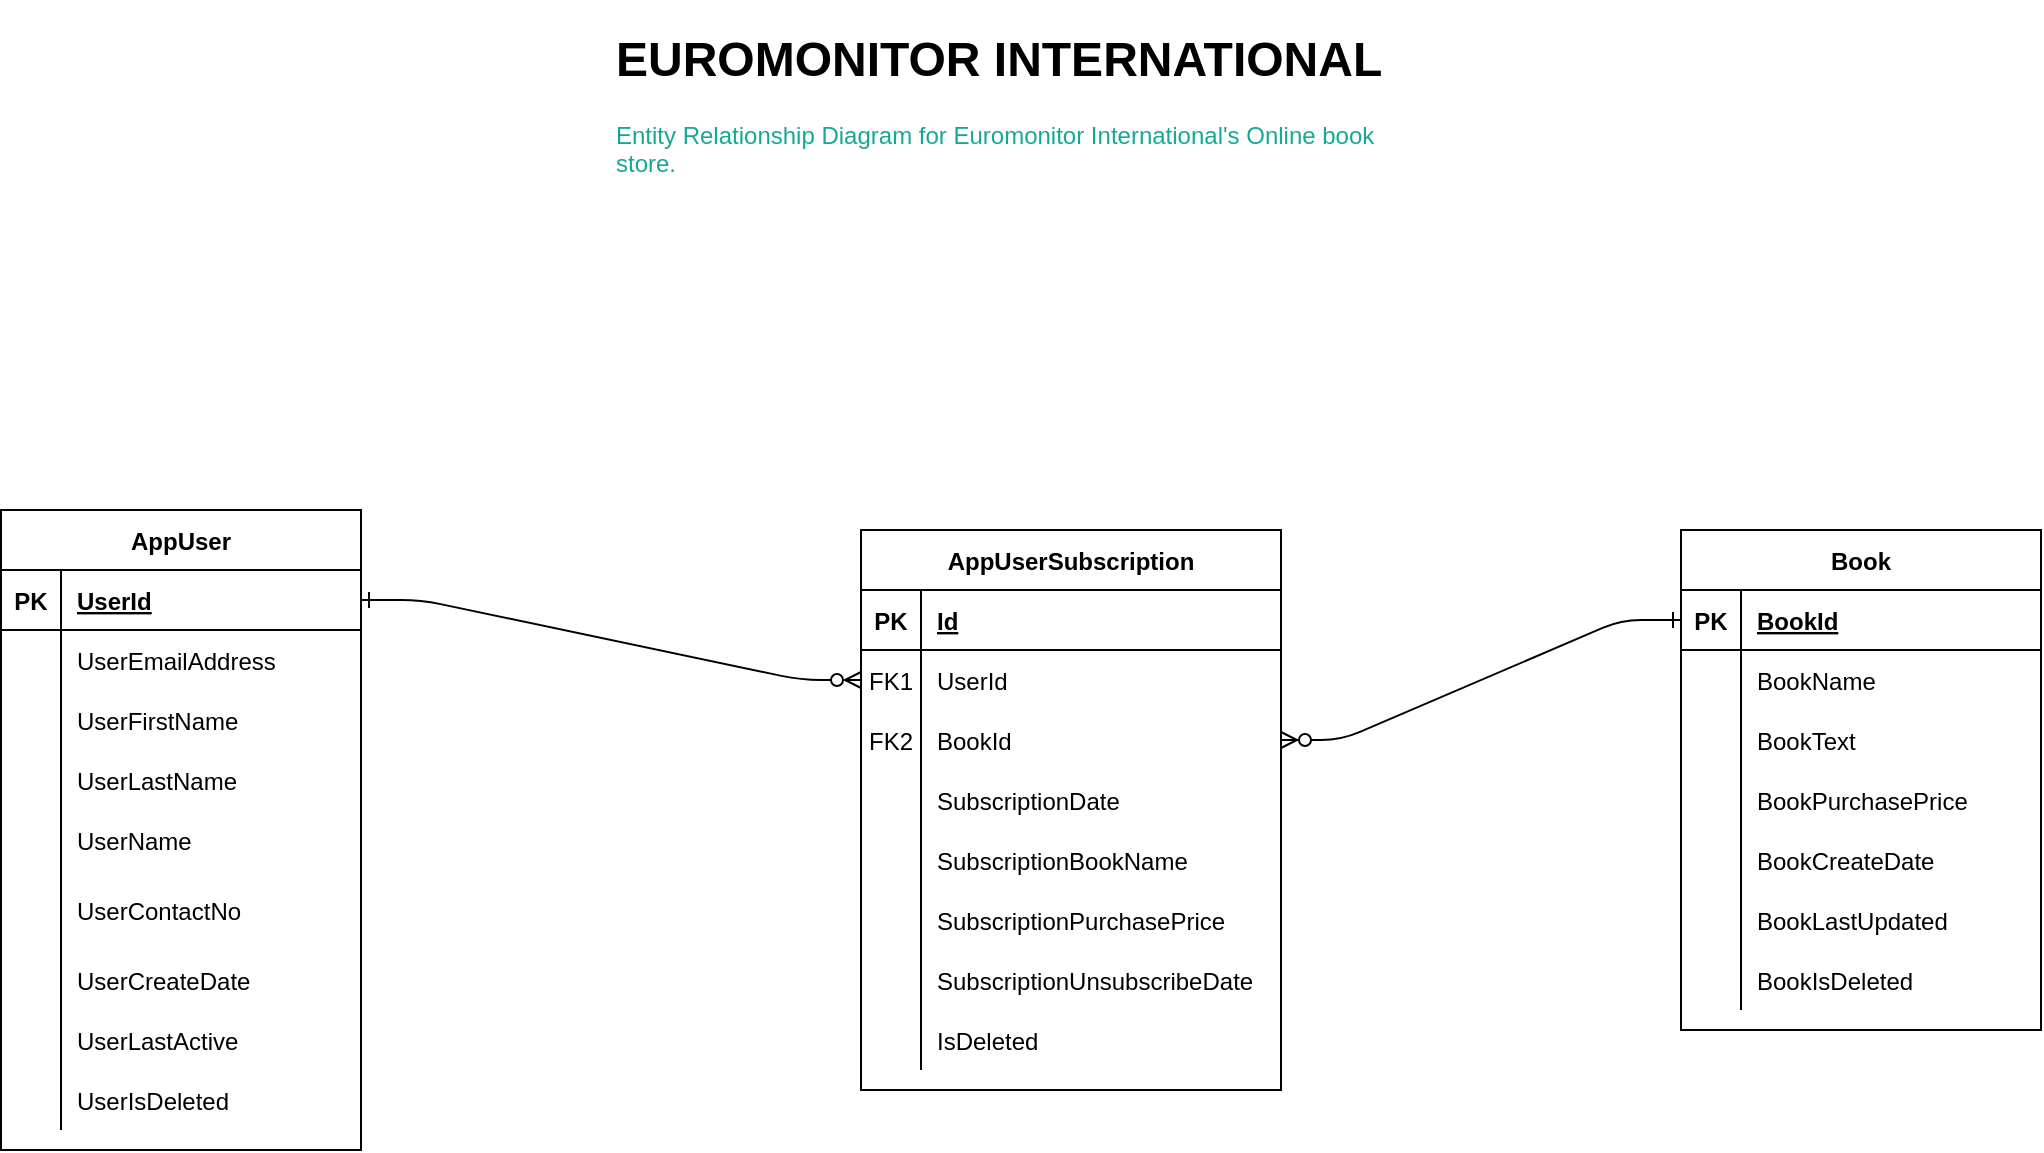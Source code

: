 <mxfile version="14.4.8" type="device"><diagram name="Page-1" id="6133507b-19e7-1e82-6fc7-422aa6c4b21f"><mxGraphModel dx="1303" dy="748" grid="1" gridSize="10" guides="1" tooltips="1" connect="1" arrows="1" fold="1" page="1" pageScale="1" pageWidth="1100" pageHeight="850" background="#ffffff" math="0" shadow="0"><root><mxCell id="0"/><mxCell id="1" parent="0"/><mxCell id="nMun-_ZPa0UtekIKiXq5-1" value="AppUser" style="shape=table;startSize=30;container=1;collapsible=1;childLayout=tableLayout;fixedRows=1;rowLines=0;fontStyle=1;align=center;resizeLast=1;" vertex="1" parent="1"><mxGeometry x="40.5" y="265" width="180" height="320" as="geometry"/></mxCell><mxCell id="nMun-_ZPa0UtekIKiXq5-2" value="" style="shape=partialRectangle;collapsible=0;dropTarget=0;pointerEvents=0;fillColor=none;top=0;left=0;bottom=1;right=0;points=[[0,0.5],[1,0.5]];portConstraint=eastwest;" vertex="1" parent="nMun-_ZPa0UtekIKiXq5-1"><mxGeometry y="30" width="180" height="30" as="geometry"/></mxCell><mxCell id="nMun-_ZPa0UtekIKiXq5-3" value="PK" style="shape=partialRectangle;connectable=0;fillColor=none;top=0;left=0;bottom=0;right=0;fontStyle=1;overflow=hidden;" vertex="1" parent="nMun-_ZPa0UtekIKiXq5-2"><mxGeometry width="30" height="30" as="geometry"/></mxCell><mxCell id="nMun-_ZPa0UtekIKiXq5-4" value="UserId" style="shape=partialRectangle;connectable=0;fillColor=none;top=0;left=0;bottom=0;right=0;align=left;spacingLeft=6;fontStyle=5;overflow=hidden;" vertex="1" parent="nMun-_ZPa0UtekIKiXq5-2"><mxGeometry x="30" width="150" height="30" as="geometry"/></mxCell><mxCell id="nMun-_ZPa0UtekIKiXq5-5" value="" style="shape=partialRectangle;collapsible=0;dropTarget=0;pointerEvents=0;fillColor=none;top=0;left=0;bottom=0;right=0;points=[[0,0.5],[1,0.5]];portConstraint=eastwest;" vertex="1" parent="nMun-_ZPa0UtekIKiXq5-1"><mxGeometry y="60" width="180" height="30" as="geometry"/></mxCell><mxCell id="nMun-_ZPa0UtekIKiXq5-6" value="" style="shape=partialRectangle;connectable=0;fillColor=none;top=0;left=0;bottom=0;right=0;editable=1;overflow=hidden;" vertex="1" parent="nMun-_ZPa0UtekIKiXq5-5"><mxGeometry width="30" height="30" as="geometry"/></mxCell><mxCell id="nMun-_ZPa0UtekIKiXq5-7" value="UserEmailAddress" style="shape=partialRectangle;connectable=0;fillColor=none;top=0;left=0;bottom=0;right=0;align=left;spacingLeft=6;overflow=hidden;" vertex="1" parent="nMun-_ZPa0UtekIKiXq5-5"><mxGeometry x="30" width="150" height="30" as="geometry"/></mxCell><mxCell id="nMun-_ZPa0UtekIKiXq5-8" value="" style="shape=partialRectangle;collapsible=0;dropTarget=0;pointerEvents=0;fillColor=none;top=0;left=0;bottom=0;right=0;points=[[0,0.5],[1,0.5]];portConstraint=eastwest;" vertex="1" parent="nMun-_ZPa0UtekIKiXq5-1"><mxGeometry y="90" width="180" height="30" as="geometry"/></mxCell><mxCell id="nMun-_ZPa0UtekIKiXq5-9" value="" style="shape=partialRectangle;connectable=0;fillColor=none;top=0;left=0;bottom=0;right=0;editable=1;overflow=hidden;" vertex="1" parent="nMun-_ZPa0UtekIKiXq5-8"><mxGeometry width="30" height="30" as="geometry"/></mxCell><mxCell id="nMun-_ZPa0UtekIKiXq5-10" value="UserFirstName" style="shape=partialRectangle;connectable=0;fillColor=none;top=0;left=0;bottom=0;right=0;align=left;spacingLeft=6;overflow=hidden;" vertex="1" parent="nMun-_ZPa0UtekIKiXq5-8"><mxGeometry x="30" width="150" height="30" as="geometry"/></mxCell><mxCell id="nMun-_ZPa0UtekIKiXq5-11" value="" style="shape=partialRectangle;collapsible=0;dropTarget=0;pointerEvents=0;fillColor=none;top=0;left=0;bottom=0;right=0;points=[[0,0.5],[1,0.5]];portConstraint=eastwest;" vertex="1" parent="nMun-_ZPa0UtekIKiXq5-1"><mxGeometry y="120" width="180" height="30" as="geometry"/></mxCell><mxCell id="nMun-_ZPa0UtekIKiXq5-12" value="" style="shape=partialRectangle;connectable=0;fillColor=none;top=0;left=0;bottom=0;right=0;editable=1;overflow=hidden;" vertex="1" parent="nMun-_ZPa0UtekIKiXq5-11"><mxGeometry width="30" height="30" as="geometry"/></mxCell><mxCell id="nMun-_ZPa0UtekIKiXq5-13" value="UserLastName" style="shape=partialRectangle;connectable=0;fillColor=none;top=0;left=0;bottom=0;right=0;align=left;spacingLeft=6;overflow=hidden;" vertex="1" parent="nMun-_ZPa0UtekIKiXq5-11"><mxGeometry x="30" width="150" height="30" as="geometry"/></mxCell><mxCell id="nMun-_ZPa0UtekIKiXq5-14" value="" style="shape=partialRectangle;collapsible=0;dropTarget=0;pointerEvents=0;fillColor=none;top=0;left=0;bottom=0;right=0;points=[[0,0.5],[1,0.5]];portConstraint=eastwest;" vertex="1" parent="nMun-_ZPa0UtekIKiXq5-1"><mxGeometry y="150" width="180" height="30" as="geometry"/></mxCell><mxCell id="nMun-_ZPa0UtekIKiXq5-15" value="" style="shape=partialRectangle;connectable=0;fillColor=none;top=0;left=0;bottom=0;right=0;editable=1;overflow=hidden;" vertex="1" parent="nMun-_ZPa0UtekIKiXq5-14"><mxGeometry width="30" height="30" as="geometry"/></mxCell><mxCell id="nMun-_ZPa0UtekIKiXq5-16" value="UserName" style="shape=partialRectangle;connectable=0;fillColor=none;top=0;left=0;bottom=0;right=0;align=left;spacingLeft=6;overflow=hidden;" vertex="1" parent="nMun-_ZPa0UtekIKiXq5-14"><mxGeometry x="30" width="150" height="30" as="geometry"/></mxCell><mxCell id="nMun-_ZPa0UtekIKiXq5-17" value="" style="shape=partialRectangle;collapsible=0;dropTarget=0;pointerEvents=0;fillColor=none;top=0;left=0;bottom=0;right=0;points=[[0,0.5],[1,0.5]];portConstraint=eastwest;" vertex="1" parent="nMun-_ZPa0UtekIKiXq5-1"><mxGeometry y="180" width="180" height="40" as="geometry"/></mxCell><mxCell id="nMun-_ZPa0UtekIKiXq5-18" value="" style="shape=partialRectangle;connectable=0;fillColor=none;top=0;left=0;bottom=0;right=0;editable=1;overflow=hidden;" vertex="1" parent="nMun-_ZPa0UtekIKiXq5-17"><mxGeometry width="30" height="40" as="geometry"/></mxCell><mxCell id="nMun-_ZPa0UtekIKiXq5-19" value="UserContactNo" style="shape=partialRectangle;connectable=0;fillColor=none;top=0;left=0;bottom=0;right=0;align=left;spacingLeft=6;overflow=hidden;" vertex="1" parent="nMun-_ZPa0UtekIKiXq5-17"><mxGeometry x="30" width="150" height="40" as="geometry"/></mxCell><mxCell id="nMun-_ZPa0UtekIKiXq5-20" value="" style="shape=partialRectangle;collapsible=0;dropTarget=0;pointerEvents=0;fillColor=none;top=0;left=0;bottom=0;right=0;points=[[0,0.5],[1,0.5]];portConstraint=eastwest;" vertex="1" parent="nMun-_ZPa0UtekIKiXq5-1"><mxGeometry y="220" width="180" height="30" as="geometry"/></mxCell><mxCell id="nMun-_ZPa0UtekIKiXq5-21" value="" style="shape=partialRectangle;connectable=0;fillColor=none;top=0;left=0;bottom=0;right=0;editable=1;overflow=hidden;" vertex="1" parent="nMun-_ZPa0UtekIKiXq5-20"><mxGeometry width="30" height="30" as="geometry"/></mxCell><mxCell id="nMun-_ZPa0UtekIKiXq5-22" value="UserCreateDate" style="shape=partialRectangle;connectable=0;fillColor=none;top=0;left=0;bottom=0;right=0;align=left;spacingLeft=6;overflow=hidden;" vertex="1" parent="nMun-_ZPa0UtekIKiXq5-20"><mxGeometry x="30" width="150" height="30" as="geometry"/></mxCell><mxCell id="nMun-_ZPa0UtekIKiXq5-23" value="" style="shape=partialRectangle;collapsible=0;dropTarget=0;pointerEvents=0;fillColor=none;top=0;left=0;bottom=0;right=0;points=[[0,0.5],[1,0.5]];portConstraint=eastwest;" vertex="1" parent="nMun-_ZPa0UtekIKiXq5-1"><mxGeometry y="250" width="180" height="30" as="geometry"/></mxCell><mxCell id="nMun-_ZPa0UtekIKiXq5-24" value="" style="shape=partialRectangle;connectable=0;fillColor=none;top=0;left=0;bottom=0;right=0;editable=1;overflow=hidden;" vertex="1" parent="nMun-_ZPa0UtekIKiXq5-23"><mxGeometry width="30" height="30" as="geometry"/></mxCell><mxCell id="nMun-_ZPa0UtekIKiXq5-25" value="UserLastActive" style="shape=partialRectangle;connectable=0;fillColor=none;top=0;left=0;bottom=0;right=0;align=left;spacingLeft=6;overflow=hidden;" vertex="1" parent="nMun-_ZPa0UtekIKiXq5-23"><mxGeometry x="30" width="150" height="30" as="geometry"/></mxCell><mxCell id="nMun-_ZPa0UtekIKiXq5-26" value="" style="shape=partialRectangle;collapsible=0;dropTarget=0;pointerEvents=0;fillColor=none;top=0;left=0;bottom=0;right=0;points=[[0,0.5],[1,0.5]];portConstraint=eastwest;" vertex="1" parent="nMun-_ZPa0UtekIKiXq5-1"><mxGeometry y="280" width="180" height="30" as="geometry"/></mxCell><mxCell id="nMun-_ZPa0UtekIKiXq5-27" value="" style="shape=partialRectangle;connectable=0;fillColor=none;top=0;left=0;bottom=0;right=0;editable=1;overflow=hidden;" vertex="1" parent="nMun-_ZPa0UtekIKiXq5-26"><mxGeometry width="30" height="30" as="geometry"/></mxCell><mxCell id="nMun-_ZPa0UtekIKiXq5-28" value="UserIsDeleted" style="shape=partialRectangle;connectable=0;fillColor=none;top=0;left=0;bottom=0;right=0;align=left;spacingLeft=6;overflow=hidden;" vertex="1" parent="nMun-_ZPa0UtekIKiXq5-26"><mxGeometry x="30" width="150" height="30" as="geometry"/></mxCell><mxCell id="nMun-_ZPa0UtekIKiXq5-52" value="Book" style="shape=table;startSize=30;container=1;collapsible=1;childLayout=tableLayout;fixedRows=1;rowLines=0;fontStyle=1;align=center;resizeLast=1;" vertex="1" parent="1"><mxGeometry x="880.5" y="275" width="180" height="250" as="geometry"/></mxCell><mxCell id="nMun-_ZPa0UtekIKiXq5-53" value="" style="shape=partialRectangle;collapsible=0;dropTarget=0;pointerEvents=0;fillColor=none;top=0;left=0;bottom=1;right=0;points=[[0,0.5],[1,0.5]];portConstraint=eastwest;" vertex="1" parent="nMun-_ZPa0UtekIKiXq5-52"><mxGeometry y="30" width="180" height="30" as="geometry"/></mxCell><mxCell id="nMun-_ZPa0UtekIKiXq5-54" value="PK" style="shape=partialRectangle;connectable=0;fillColor=none;top=0;left=0;bottom=0;right=0;fontStyle=1;overflow=hidden;" vertex="1" parent="nMun-_ZPa0UtekIKiXq5-53"><mxGeometry width="30" height="30" as="geometry"/></mxCell><mxCell id="nMun-_ZPa0UtekIKiXq5-55" value="BookId" style="shape=partialRectangle;connectable=0;fillColor=none;top=0;left=0;bottom=0;right=0;align=left;spacingLeft=6;fontStyle=5;overflow=hidden;" vertex="1" parent="nMun-_ZPa0UtekIKiXq5-53"><mxGeometry x="30" width="150" height="30" as="geometry"/></mxCell><mxCell id="nMun-_ZPa0UtekIKiXq5-56" value="" style="shape=partialRectangle;collapsible=0;dropTarget=0;pointerEvents=0;fillColor=none;top=0;left=0;bottom=0;right=0;points=[[0,0.5],[1,0.5]];portConstraint=eastwest;" vertex="1" parent="nMun-_ZPa0UtekIKiXq5-52"><mxGeometry y="60" width="180" height="30" as="geometry"/></mxCell><mxCell id="nMun-_ZPa0UtekIKiXq5-57" value="" style="shape=partialRectangle;connectable=0;fillColor=none;top=0;left=0;bottom=0;right=0;editable=1;overflow=hidden;" vertex="1" parent="nMun-_ZPa0UtekIKiXq5-56"><mxGeometry width="30" height="30" as="geometry"/></mxCell><mxCell id="nMun-_ZPa0UtekIKiXq5-58" value="BookName" style="shape=partialRectangle;connectable=0;fillColor=none;top=0;left=0;bottom=0;right=0;align=left;spacingLeft=6;overflow=hidden;" vertex="1" parent="nMun-_ZPa0UtekIKiXq5-56"><mxGeometry x="30" width="150" height="30" as="geometry"/></mxCell><mxCell id="nMun-_ZPa0UtekIKiXq5-59" value="" style="shape=partialRectangle;collapsible=0;dropTarget=0;pointerEvents=0;fillColor=none;top=0;left=0;bottom=0;right=0;points=[[0,0.5],[1,0.5]];portConstraint=eastwest;" vertex="1" parent="nMun-_ZPa0UtekIKiXq5-52"><mxGeometry y="90" width="180" height="30" as="geometry"/></mxCell><mxCell id="nMun-_ZPa0UtekIKiXq5-60" value="" style="shape=partialRectangle;connectable=0;fillColor=none;top=0;left=0;bottom=0;right=0;editable=1;overflow=hidden;" vertex="1" parent="nMun-_ZPa0UtekIKiXq5-59"><mxGeometry width="30" height="30" as="geometry"/></mxCell><mxCell id="nMun-_ZPa0UtekIKiXq5-61" value="BookText" style="shape=partialRectangle;connectable=0;fillColor=none;top=0;left=0;bottom=0;right=0;align=left;spacingLeft=6;overflow=hidden;" vertex="1" parent="nMun-_ZPa0UtekIKiXq5-59"><mxGeometry x="30" width="150" height="30" as="geometry"/></mxCell><mxCell id="nMun-_ZPa0UtekIKiXq5-62" value="" style="shape=partialRectangle;collapsible=0;dropTarget=0;pointerEvents=0;fillColor=none;top=0;left=0;bottom=0;right=0;points=[[0,0.5],[1,0.5]];portConstraint=eastwest;" vertex="1" parent="nMun-_ZPa0UtekIKiXq5-52"><mxGeometry y="120" width="180" height="30" as="geometry"/></mxCell><mxCell id="nMun-_ZPa0UtekIKiXq5-63" value="" style="shape=partialRectangle;connectable=0;fillColor=none;top=0;left=0;bottom=0;right=0;editable=1;overflow=hidden;" vertex="1" parent="nMun-_ZPa0UtekIKiXq5-62"><mxGeometry width="30" height="30" as="geometry"/></mxCell><mxCell id="nMun-_ZPa0UtekIKiXq5-64" value="BookPurchasePrice" style="shape=partialRectangle;connectable=0;fillColor=none;top=0;left=0;bottom=0;right=0;align=left;spacingLeft=6;overflow=hidden;" vertex="1" parent="nMun-_ZPa0UtekIKiXq5-62"><mxGeometry x="30" width="150" height="30" as="geometry"/></mxCell><mxCell id="nMun-_ZPa0UtekIKiXq5-65" value="" style="shape=partialRectangle;collapsible=0;dropTarget=0;pointerEvents=0;fillColor=none;top=0;left=0;bottom=0;right=0;points=[[0,0.5],[1,0.5]];portConstraint=eastwest;" vertex="1" parent="nMun-_ZPa0UtekIKiXq5-52"><mxGeometry y="150" width="180" height="30" as="geometry"/></mxCell><mxCell id="nMun-_ZPa0UtekIKiXq5-66" value="" style="shape=partialRectangle;connectable=0;fillColor=none;top=0;left=0;bottom=0;right=0;editable=1;overflow=hidden;" vertex="1" parent="nMun-_ZPa0UtekIKiXq5-65"><mxGeometry width="30" height="30" as="geometry"/></mxCell><mxCell id="nMun-_ZPa0UtekIKiXq5-67" value="BookCreateDate" style="shape=partialRectangle;connectable=0;fillColor=none;top=0;left=0;bottom=0;right=0;align=left;spacingLeft=6;overflow=hidden;" vertex="1" parent="nMun-_ZPa0UtekIKiXq5-65"><mxGeometry x="30" width="150" height="30" as="geometry"/></mxCell><mxCell id="nMun-_ZPa0UtekIKiXq5-68" value="" style="shape=partialRectangle;collapsible=0;dropTarget=0;pointerEvents=0;fillColor=none;top=0;left=0;bottom=0;right=0;points=[[0,0.5],[1,0.5]];portConstraint=eastwest;" vertex="1" parent="nMun-_ZPa0UtekIKiXq5-52"><mxGeometry y="180" width="180" height="30" as="geometry"/></mxCell><mxCell id="nMun-_ZPa0UtekIKiXq5-69" value="" style="shape=partialRectangle;connectable=0;fillColor=none;top=0;left=0;bottom=0;right=0;editable=1;overflow=hidden;" vertex="1" parent="nMun-_ZPa0UtekIKiXq5-68"><mxGeometry width="30" height="30" as="geometry"/></mxCell><mxCell id="nMun-_ZPa0UtekIKiXq5-70" value="BookLastUpdated" style="shape=partialRectangle;connectable=0;fillColor=none;top=0;left=0;bottom=0;right=0;align=left;spacingLeft=6;overflow=hidden;" vertex="1" parent="nMun-_ZPa0UtekIKiXq5-68"><mxGeometry x="30" width="150" height="30" as="geometry"/></mxCell><mxCell id="nMun-_ZPa0UtekIKiXq5-71" value="" style="shape=partialRectangle;collapsible=0;dropTarget=0;pointerEvents=0;fillColor=none;top=0;left=0;bottom=0;right=0;points=[[0,0.5],[1,0.5]];portConstraint=eastwest;" vertex="1" parent="nMun-_ZPa0UtekIKiXq5-52"><mxGeometry y="210" width="180" height="30" as="geometry"/></mxCell><mxCell id="nMun-_ZPa0UtekIKiXq5-72" value="" style="shape=partialRectangle;connectable=0;fillColor=none;top=0;left=0;bottom=0;right=0;editable=1;overflow=hidden;" vertex="1" parent="nMun-_ZPa0UtekIKiXq5-71"><mxGeometry width="30" height="30" as="geometry"/></mxCell><mxCell id="nMun-_ZPa0UtekIKiXq5-73" value="BookIsDeleted" style="shape=partialRectangle;connectable=0;fillColor=none;top=0;left=0;bottom=0;right=0;align=left;spacingLeft=6;overflow=hidden;" vertex="1" parent="nMun-_ZPa0UtekIKiXq5-71"><mxGeometry x="30" width="150" height="30" as="geometry"/></mxCell><mxCell id="nMun-_ZPa0UtekIKiXq5-74" value="AppUserSubscription" style="shape=table;startSize=30;container=1;collapsible=1;childLayout=tableLayout;fixedRows=1;rowLines=0;fontStyle=1;align=center;resizeLast=1;" vertex="1" parent="1"><mxGeometry x="470.5" y="275" width="210" height="280" as="geometry"/></mxCell><mxCell id="nMun-_ZPa0UtekIKiXq5-75" value="" style="shape=partialRectangle;collapsible=0;dropTarget=0;pointerEvents=0;fillColor=none;top=0;left=0;bottom=1;right=0;points=[[0,0.5],[1,0.5]];portConstraint=eastwest;" vertex="1" parent="nMun-_ZPa0UtekIKiXq5-74"><mxGeometry y="30" width="210" height="30" as="geometry"/></mxCell><mxCell id="nMun-_ZPa0UtekIKiXq5-76" value="PK" style="shape=partialRectangle;connectable=0;fillColor=none;top=0;left=0;bottom=0;right=0;fontStyle=1;overflow=hidden;" vertex="1" parent="nMun-_ZPa0UtekIKiXq5-75"><mxGeometry width="30" height="30" as="geometry"/></mxCell><mxCell id="nMun-_ZPa0UtekIKiXq5-77" value="Id" style="shape=partialRectangle;connectable=0;fillColor=none;top=0;left=0;bottom=0;right=0;align=left;spacingLeft=6;fontStyle=5;overflow=hidden;" vertex="1" parent="nMun-_ZPa0UtekIKiXq5-75"><mxGeometry x="30" width="180" height="30" as="geometry"/></mxCell><mxCell id="nMun-_ZPa0UtekIKiXq5-78" value="" style="shape=partialRectangle;collapsible=0;dropTarget=0;pointerEvents=0;fillColor=none;top=0;left=0;bottom=0;right=0;points=[[0,0.5],[1,0.5]];portConstraint=eastwest;" vertex="1" parent="nMun-_ZPa0UtekIKiXq5-74"><mxGeometry y="60" width="210" height="30" as="geometry"/></mxCell><mxCell id="nMun-_ZPa0UtekIKiXq5-79" value="FK1" style="shape=partialRectangle;connectable=0;fillColor=none;top=0;left=0;bottom=0;right=0;editable=1;overflow=hidden;" vertex="1" parent="nMun-_ZPa0UtekIKiXq5-78"><mxGeometry width="30" height="30" as="geometry"/></mxCell><mxCell id="nMun-_ZPa0UtekIKiXq5-80" value="UserId" style="shape=partialRectangle;connectable=0;fillColor=none;top=0;left=0;bottom=0;right=0;align=left;spacingLeft=6;overflow=hidden;" vertex="1" parent="nMun-_ZPa0UtekIKiXq5-78"><mxGeometry x="30" width="180" height="30" as="geometry"/></mxCell><mxCell id="nMun-_ZPa0UtekIKiXq5-81" value="" style="shape=partialRectangle;collapsible=0;dropTarget=0;pointerEvents=0;fillColor=none;top=0;left=0;bottom=0;right=0;points=[[0,0.5],[1,0.5]];portConstraint=eastwest;" vertex="1" parent="nMun-_ZPa0UtekIKiXq5-74"><mxGeometry y="90" width="210" height="30" as="geometry"/></mxCell><mxCell id="nMun-_ZPa0UtekIKiXq5-82" value="FK2" style="shape=partialRectangle;connectable=0;fillColor=none;top=0;left=0;bottom=0;right=0;editable=1;overflow=hidden;" vertex="1" parent="nMun-_ZPa0UtekIKiXq5-81"><mxGeometry width="30" height="30" as="geometry"/></mxCell><mxCell id="nMun-_ZPa0UtekIKiXq5-83" value="BookId" style="shape=partialRectangle;connectable=0;fillColor=none;top=0;left=0;bottom=0;right=0;align=left;spacingLeft=6;overflow=hidden;" vertex="1" parent="nMun-_ZPa0UtekIKiXq5-81"><mxGeometry x="30" width="180" height="30" as="geometry"/></mxCell><mxCell id="nMun-_ZPa0UtekIKiXq5-84" value="" style="shape=partialRectangle;collapsible=0;dropTarget=0;pointerEvents=0;fillColor=none;top=0;left=0;bottom=0;right=0;points=[[0,0.5],[1,0.5]];portConstraint=eastwest;" vertex="1" parent="nMun-_ZPa0UtekIKiXq5-74"><mxGeometry y="120" width="210" height="30" as="geometry"/></mxCell><mxCell id="nMun-_ZPa0UtekIKiXq5-85" value="" style="shape=partialRectangle;connectable=0;fillColor=none;top=0;left=0;bottom=0;right=0;editable=1;overflow=hidden;" vertex="1" parent="nMun-_ZPa0UtekIKiXq5-84"><mxGeometry width="30" height="30" as="geometry"/></mxCell><mxCell id="nMun-_ZPa0UtekIKiXq5-86" value="SubscriptionDate" style="shape=partialRectangle;connectable=0;fillColor=none;top=0;left=0;bottom=0;right=0;align=left;spacingLeft=6;overflow=hidden;" vertex="1" parent="nMun-_ZPa0UtekIKiXq5-84"><mxGeometry x="30" width="180" height="30" as="geometry"/></mxCell><mxCell id="nMun-_ZPa0UtekIKiXq5-87" value="" style="shape=partialRectangle;collapsible=0;dropTarget=0;pointerEvents=0;fillColor=none;top=0;left=0;bottom=0;right=0;points=[[0,0.5],[1,0.5]];portConstraint=eastwest;" vertex="1" parent="nMun-_ZPa0UtekIKiXq5-74"><mxGeometry y="150" width="210" height="30" as="geometry"/></mxCell><mxCell id="nMun-_ZPa0UtekIKiXq5-88" value="" style="shape=partialRectangle;connectable=0;fillColor=none;top=0;left=0;bottom=0;right=0;editable=1;overflow=hidden;" vertex="1" parent="nMun-_ZPa0UtekIKiXq5-87"><mxGeometry width="30" height="30" as="geometry"/></mxCell><mxCell id="nMun-_ZPa0UtekIKiXq5-89" value="SubscriptionBookName" style="shape=partialRectangle;connectable=0;fillColor=none;top=0;left=0;bottom=0;right=0;align=left;spacingLeft=6;overflow=hidden;" vertex="1" parent="nMun-_ZPa0UtekIKiXq5-87"><mxGeometry x="30" width="180" height="30" as="geometry"/></mxCell><mxCell id="nMun-_ZPa0UtekIKiXq5-90" value="" style="shape=partialRectangle;collapsible=0;dropTarget=0;pointerEvents=0;fillColor=none;top=0;left=0;bottom=0;right=0;points=[[0,0.5],[1,0.5]];portConstraint=eastwest;" vertex="1" parent="nMun-_ZPa0UtekIKiXq5-74"><mxGeometry y="180" width="210" height="30" as="geometry"/></mxCell><mxCell id="nMun-_ZPa0UtekIKiXq5-91" value="" style="shape=partialRectangle;connectable=0;fillColor=none;top=0;left=0;bottom=0;right=0;editable=1;overflow=hidden;" vertex="1" parent="nMun-_ZPa0UtekIKiXq5-90"><mxGeometry width="30" height="30" as="geometry"/></mxCell><mxCell id="nMun-_ZPa0UtekIKiXq5-92" value="SubscriptionPurchasePrice" style="shape=partialRectangle;connectable=0;fillColor=none;top=0;left=0;bottom=0;right=0;align=left;spacingLeft=6;overflow=hidden;" vertex="1" parent="nMun-_ZPa0UtekIKiXq5-90"><mxGeometry x="30" width="180" height="30" as="geometry"/></mxCell><mxCell id="nMun-_ZPa0UtekIKiXq5-93" value="" style="shape=partialRectangle;collapsible=0;dropTarget=0;pointerEvents=0;fillColor=none;top=0;left=0;bottom=0;right=0;points=[[0,0.5],[1,0.5]];portConstraint=eastwest;" vertex="1" parent="nMun-_ZPa0UtekIKiXq5-74"><mxGeometry y="210" width="210" height="30" as="geometry"/></mxCell><mxCell id="nMun-_ZPa0UtekIKiXq5-94" value="" style="shape=partialRectangle;connectable=0;fillColor=none;top=0;left=0;bottom=0;right=0;editable=1;overflow=hidden;" vertex="1" parent="nMun-_ZPa0UtekIKiXq5-93"><mxGeometry width="30" height="30" as="geometry"/></mxCell><mxCell id="nMun-_ZPa0UtekIKiXq5-95" value="SubscriptionUnsubscribeDate" style="shape=partialRectangle;connectable=0;fillColor=none;top=0;left=0;bottom=0;right=0;align=left;spacingLeft=6;overflow=hidden;" vertex="1" parent="nMun-_ZPa0UtekIKiXq5-93"><mxGeometry x="30" width="180" height="30" as="geometry"/></mxCell><mxCell id="nMun-_ZPa0UtekIKiXq5-96" value="" style="shape=partialRectangle;collapsible=0;dropTarget=0;pointerEvents=0;fillColor=none;top=0;left=0;bottom=0;right=0;points=[[0,0.5],[1,0.5]];portConstraint=eastwest;" vertex="1" parent="nMun-_ZPa0UtekIKiXq5-74"><mxGeometry y="240" width="210" height="30" as="geometry"/></mxCell><mxCell id="nMun-_ZPa0UtekIKiXq5-97" value="" style="shape=partialRectangle;connectable=0;fillColor=none;top=0;left=0;bottom=0;right=0;editable=1;overflow=hidden;" vertex="1" parent="nMun-_ZPa0UtekIKiXq5-96"><mxGeometry width="30" height="30" as="geometry"/></mxCell><mxCell id="nMun-_ZPa0UtekIKiXq5-98" value="IsDeleted" style="shape=partialRectangle;connectable=0;fillColor=none;top=0;left=0;bottom=0;right=0;align=left;spacingLeft=6;overflow=hidden;" vertex="1" parent="nMun-_ZPa0UtekIKiXq5-96"><mxGeometry x="30" width="180" height="30" as="geometry"/></mxCell><mxCell id="nMun-_ZPa0UtekIKiXq5-102" value="" style="edgeStyle=entityRelationEdgeStyle;endArrow=ERzeroToMany;startArrow=ERone;endFill=1;startFill=0;entryX=0;entryY=0.5;entryDx=0;entryDy=0;" edge="1" parent="1" source="nMun-_ZPa0UtekIKiXq5-2" target="nMun-_ZPa0UtekIKiXq5-78"><mxGeometry width="100" height="100" relative="1" as="geometry"><mxPoint x="370.5" y="400" as="sourcePoint"/><mxPoint x="450.5" y="430" as="targetPoint"/></mxGeometry></mxCell><mxCell id="nMun-_ZPa0UtekIKiXq5-103" value="" style="edgeStyle=entityRelationEdgeStyle;endArrow=ERzeroToMany;startArrow=ERone;endFill=1;startFill=0;entryX=1;entryY=0.5;entryDx=0;entryDy=0;exitX=0;exitY=0.5;exitDx=0;exitDy=0;" edge="1" parent="1" source="nMun-_ZPa0UtekIKiXq5-53" target="nMun-_ZPa0UtekIKiXq5-81"><mxGeometry width="100" height="100" relative="1" as="geometry"><mxPoint x="820.5" y="595" as="sourcePoint"/><mxPoint x="900.5" y="625" as="targetPoint"/></mxGeometry></mxCell><mxCell id="nMun-_ZPa0UtekIKiXq5-105" value="&lt;h1&gt;EUROMONITOR INTERNATIONAL&lt;/h1&gt;&lt;p&gt;&lt;font color=&quot;#15a995&quot;&gt;Entity Relationship Diagram for Euromonitor International's Online book store.&lt;/font&gt;&lt;/p&gt;" style="text;html=1;strokeColor=none;fillColor=none;spacing=5;spacingTop=-20;whiteSpace=wrap;overflow=hidden;rounded=0;" vertex="1" parent="1"><mxGeometry x="343" y="20" width="415" height="90" as="geometry"/></mxCell></root></mxGraphModel></diagram></mxfile>